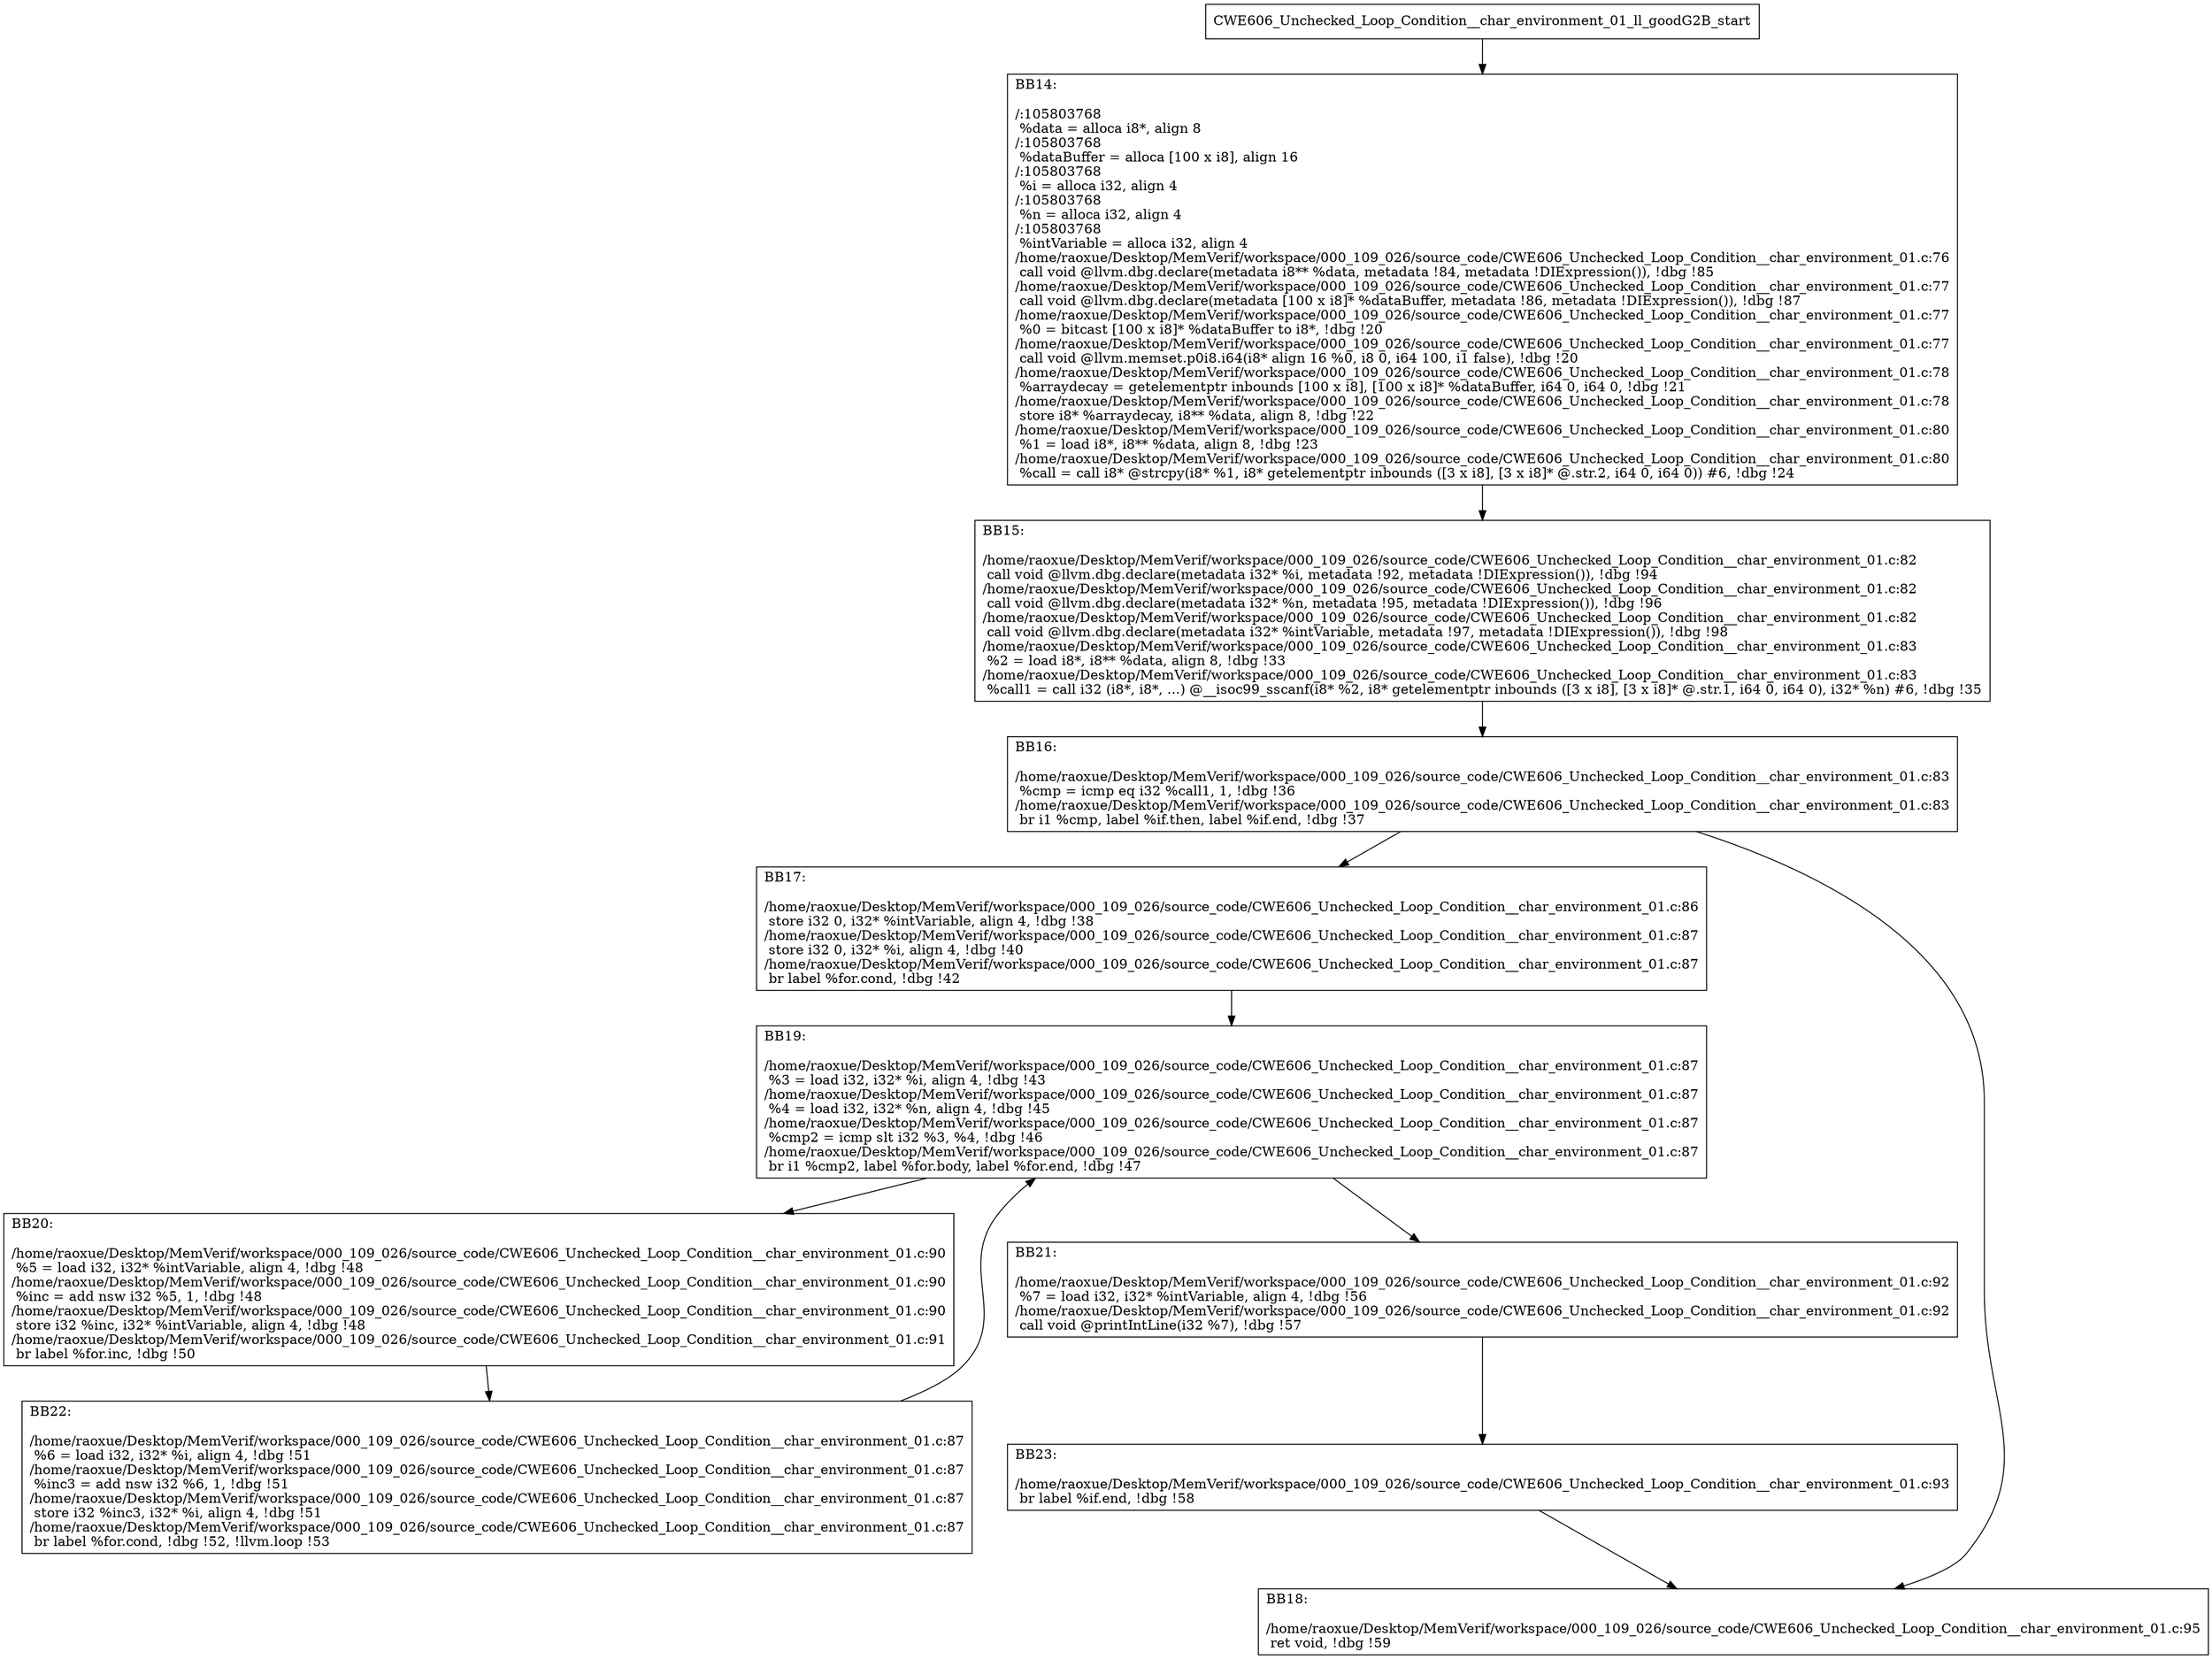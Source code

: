 digraph "CFG for'CWE606_Unchecked_Loop_Condition__char_environment_01_ll_goodG2B' function" {
	BBCWE606_Unchecked_Loop_Condition__char_environment_01_ll_goodG2B_start[shape=record,label="{CWE606_Unchecked_Loop_Condition__char_environment_01_ll_goodG2B_start}"];
	BBCWE606_Unchecked_Loop_Condition__char_environment_01_ll_goodG2B_start-> CWE606_Unchecked_Loop_Condition__char_environment_01_ll_goodG2BBB14;
	CWE606_Unchecked_Loop_Condition__char_environment_01_ll_goodG2BBB14 [shape=record, label="{BB14:\l\l/:105803768\l
  %data = alloca i8*, align 8\l
/:105803768\l
  %dataBuffer = alloca [100 x i8], align 16\l
/:105803768\l
  %i = alloca i32, align 4\l
/:105803768\l
  %n = alloca i32, align 4\l
/:105803768\l
  %intVariable = alloca i32, align 4\l
/home/raoxue/Desktop/MemVerif/workspace/000_109_026/source_code/CWE606_Unchecked_Loop_Condition__char_environment_01.c:76\l
  call void @llvm.dbg.declare(metadata i8** %data, metadata !84, metadata !DIExpression()), !dbg !85\l
/home/raoxue/Desktop/MemVerif/workspace/000_109_026/source_code/CWE606_Unchecked_Loop_Condition__char_environment_01.c:77\l
  call void @llvm.dbg.declare(metadata [100 x i8]* %dataBuffer, metadata !86, metadata !DIExpression()), !dbg !87\l
/home/raoxue/Desktop/MemVerif/workspace/000_109_026/source_code/CWE606_Unchecked_Loop_Condition__char_environment_01.c:77\l
  %0 = bitcast [100 x i8]* %dataBuffer to i8*, !dbg !20\l
/home/raoxue/Desktop/MemVerif/workspace/000_109_026/source_code/CWE606_Unchecked_Loop_Condition__char_environment_01.c:77\l
  call void @llvm.memset.p0i8.i64(i8* align 16 %0, i8 0, i64 100, i1 false), !dbg !20\l
/home/raoxue/Desktop/MemVerif/workspace/000_109_026/source_code/CWE606_Unchecked_Loop_Condition__char_environment_01.c:78\l
  %arraydecay = getelementptr inbounds [100 x i8], [100 x i8]* %dataBuffer, i64 0, i64 0, !dbg !21\l
/home/raoxue/Desktop/MemVerif/workspace/000_109_026/source_code/CWE606_Unchecked_Loop_Condition__char_environment_01.c:78\l
  store i8* %arraydecay, i8** %data, align 8, !dbg !22\l
/home/raoxue/Desktop/MemVerif/workspace/000_109_026/source_code/CWE606_Unchecked_Loop_Condition__char_environment_01.c:80\l
  %1 = load i8*, i8** %data, align 8, !dbg !23\l
/home/raoxue/Desktop/MemVerif/workspace/000_109_026/source_code/CWE606_Unchecked_Loop_Condition__char_environment_01.c:80\l
  %call = call i8* @strcpy(i8* %1, i8* getelementptr inbounds ([3 x i8], [3 x i8]* @.str.2, i64 0, i64 0)) #6, !dbg !24\l
}"];
	CWE606_Unchecked_Loop_Condition__char_environment_01_ll_goodG2BBB14-> CWE606_Unchecked_Loop_Condition__char_environment_01_ll_goodG2BBB15;
	CWE606_Unchecked_Loop_Condition__char_environment_01_ll_goodG2BBB15 [shape=record, label="{BB15:\l\l/home/raoxue/Desktop/MemVerif/workspace/000_109_026/source_code/CWE606_Unchecked_Loop_Condition__char_environment_01.c:82\l
  call void @llvm.dbg.declare(metadata i32* %i, metadata !92, metadata !DIExpression()), !dbg !94\l
/home/raoxue/Desktop/MemVerif/workspace/000_109_026/source_code/CWE606_Unchecked_Loop_Condition__char_environment_01.c:82\l
  call void @llvm.dbg.declare(metadata i32* %n, metadata !95, metadata !DIExpression()), !dbg !96\l
/home/raoxue/Desktop/MemVerif/workspace/000_109_026/source_code/CWE606_Unchecked_Loop_Condition__char_environment_01.c:82\l
  call void @llvm.dbg.declare(metadata i32* %intVariable, metadata !97, metadata !DIExpression()), !dbg !98\l
/home/raoxue/Desktop/MemVerif/workspace/000_109_026/source_code/CWE606_Unchecked_Loop_Condition__char_environment_01.c:83\l
  %2 = load i8*, i8** %data, align 8, !dbg !33\l
/home/raoxue/Desktop/MemVerif/workspace/000_109_026/source_code/CWE606_Unchecked_Loop_Condition__char_environment_01.c:83\l
  %call1 = call i32 (i8*, i8*, ...) @__isoc99_sscanf(i8* %2, i8* getelementptr inbounds ([3 x i8], [3 x i8]* @.str.1, i64 0, i64 0), i32* %n) #6, !dbg !35\l
}"];
	CWE606_Unchecked_Loop_Condition__char_environment_01_ll_goodG2BBB15-> CWE606_Unchecked_Loop_Condition__char_environment_01_ll_goodG2BBB16;
	CWE606_Unchecked_Loop_Condition__char_environment_01_ll_goodG2BBB16 [shape=record, label="{BB16:\l\l/home/raoxue/Desktop/MemVerif/workspace/000_109_026/source_code/CWE606_Unchecked_Loop_Condition__char_environment_01.c:83\l
  %cmp = icmp eq i32 %call1, 1, !dbg !36\l
/home/raoxue/Desktop/MemVerif/workspace/000_109_026/source_code/CWE606_Unchecked_Loop_Condition__char_environment_01.c:83\l
  br i1 %cmp, label %if.then, label %if.end, !dbg !37\l
}"];
	CWE606_Unchecked_Loop_Condition__char_environment_01_ll_goodG2BBB16-> CWE606_Unchecked_Loop_Condition__char_environment_01_ll_goodG2BBB17;
	CWE606_Unchecked_Loop_Condition__char_environment_01_ll_goodG2BBB16-> CWE606_Unchecked_Loop_Condition__char_environment_01_ll_goodG2BBB18;
	CWE606_Unchecked_Loop_Condition__char_environment_01_ll_goodG2BBB17 [shape=record, label="{BB17:\l\l/home/raoxue/Desktop/MemVerif/workspace/000_109_026/source_code/CWE606_Unchecked_Loop_Condition__char_environment_01.c:86\l
  store i32 0, i32* %intVariable, align 4, !dbg !38\l
/home/raoxue/Desktop/MemVerif/workspace/000_109_026/source_code/CWE606_Unchecked_Loop_Condition__char_environment_01.c:87\l
  store i32 0, i32* %i, align 4, !dbg !40\l
/home/raoxue/Desktop/MemVerif/workspace/000_109_026/source_code/CWE606_Unchecked_Loop_Condition__char_environment_01.c:87\l
  br label %for.cond, !dbg !42\l
}"];
	CWE606_Unchecked_Loop_Condition__char_environment_01_ll_goodG2BBB17-> CWE606_Unchecked_Loop_Condition__char_environment_01_ll_goodG2BBB19;
	CWE606_Unchecked_Loop_Condition__char_environment_01_ll_goodG2BBB19 [shape=record, label="{BB19:\l\l/home/raoxue/Desktop/MemVerif/workspace/000_109_026/source_code/CWE606_Unchecked_Loop_Condition__char_environment_01.c:87\l
  %3 = load i32, i32* %i, align 4, !dbg !43\l
/home/raoxue/Desktop/MemVerif/workspace/000_109_026/source_code/CWE606_Unchecked_Loop_Condition__char_environment_01.c:87\l
  %4 = load i32, i32* %n, align 4, !dbg !45\l
/home/raoxue/Desktop/MemVerif/workspace/000_109_026/source_code/CWE606_Unchecked_Loop_Condition__char_environment_01.c:87\l
  %cmp2 = icmp slt i32 %3, %4, !dbg !46\l
/home/raoxue/Desktop/MemVerif/workspace/000_109_026/source_code/CWE606_Unchecked_Loop_Condition__char_environment_01.c:87\l
  br i1 %cmp2, label %for.body, label %for.end, !dbg !47\l
}"];
	CWE606_Unchecked_Loop_Condition__char_environment_01_ll_goodG2BBB19-> CWE606_Unchecked_Loop_Condition__char_environment_01_ll_goodG2BBB20;
	CWE606_Unchecked_Loop_Condition__char_environment_01_ll_goodG2BBB19-> CWE606_Unchecked_Loop_Condition__char_environment_01_ll_goodG2BBB21;
	CWE606_Unchecked_Loop_Condition__char_environment_01_ll_goodG2BBB20 [shape=record, label="{BB20:\l\l/home/raoxue/Desktop/MemVerif/workspace/000_109_026/source_code/CWE606_Unchecked_Loop_Condition__char_environment_01.c:90\l
  %5 = load i32, i32* %intVariable, align 4, !dbg !48\l
/home/raoxue/Desktop/MemVerif/workspace/000_109_026/source_code/CWE606_Unchecked_Loop_Condition__char_environment_01.c:90\l
  %inc = add nsw i32 %5, 1, !dbg !48\l
/home/raoxue/Desktop/MemVerif/workspace/000_109_026/source_code/CWE606_Unchecked_Loop_Condition__char_environment_01.c:90\l
  store i32 %inc, i32* %intVariable, align 4, !dbg !48\l
/home/raoxue/Desktop/MemVerif/workspace/000_109_026/source_code/CWE606_Unchecked_Loop_Condition__char_environment_01.c:91\l
  br label %for.inc, !dbg !50\l
}"];
	CWE606_Unchecked_Loop_Condition__char_environment_01_ll_goodG2BBB20-> CWE606_Unchecked_Loop_Condition__char_environment_01_ll_goodG2BBB22;
	CWE606_Unchecked_Loop_Condition__char_environment_01_ll_goodG2BBB22 [shape=record, label="{BB22:\l\l/home/raoxue/Desktop/MemVerif/workspace/000_109_026/source_code/CWE606_Unchecked_Loop_Condition__char_environment_01.c:87\l
  %6 = load i32, i32* %i, align 4, !dbg !51\l
/home/raoxue/Desktop/MemVerif/workspace/000_109_026/source_code/CWE606_Unchecked_Loop_Condition__char_environment_01.c:87\l
  %inc3 = add nsw i32 %6, 1, !dbg !51\l
/home/raoxue/Desktop/MemVerif/workspace/000_109_026/source_code/CWE606_Unchecked_Loop_Condition__char_environment_01.c:87\l
  store i32 %inc3, i32* %i, align 4, !dbg !51\l
/home/raoxue/Desktop/MemVerif/workspace/000_109_026/source_code/CWE606_Unchecked_Loop_Condition__char_environment_01.c:87\l
  br label %for.cond, !dbg !52, !llvm.loop !53\l
}"];
	CWE606_Unchecked_Loop_Condition__char_environment_01_ll_goodG2BBB22-> CWE606_Unchecked_Loop_Condition__char_environment_01_ll_goodG2BBB19;
	CWE606_Unchecked_Loop_Condition__char_environment_01_ll_goodG2BBB21 [shape=record, label="{BB21:\l\l/home/raoxue/Desktop/MemVerif/workspace/000_109_026/source_code/CWE606_Unchecked_Loop_Condition__char_environment_01.c:92\l
  %7 = load i32, i32* %intVariable, align 4, !dbg !56\l
/home/raoxue/Desktop/MemVerif/workspace/000_109_026/source_code/CWE606_Unchecked_Loop_Condition__char_environment_01.c:92\l
  call void @printIntLine(i32 %7), !dbg !57\l
}"];
	CWE606_Unchecked_Loop_Condition__char_environment_01_ll_goodG2BBB21-> CWE606_Unchecked_Loop_Condition__char_environment_01_ll_goodG2BBB23;
	CWE606_Unchecked_Loop_Condition__char_environment_01_ll_goodG2BBB23 [shape=record, label="{BB23:\l\l/home/raoxue/Desktop/MemVerif/workspace/000_109_026/source_code/CWE606_Unchecked_Loop_Condition__char_environment_01.c:93\l
  br label %if.end, !dbg !58\l
}"];
	CWE606_Unchecked_Loop_Condition__char_environment_01_ll_goodG2BBB23-> CWE606_Unchecked_Loop_Condition__char_environment_01_ll_goodG2BBB18;
	CWE606_Unchecked_Loop_Condition__char_environment_01_ll_goodG2BBB18 [shape=record, label="{BB18:\l\l/home/raoxue/Desktop/MemVerif/workspace/000_109_026/source_code/CWE606_Unchecked_Loop_Condition__char_environment_01.c:95\l
  ret void, !dbg !59\l
}"];
}
